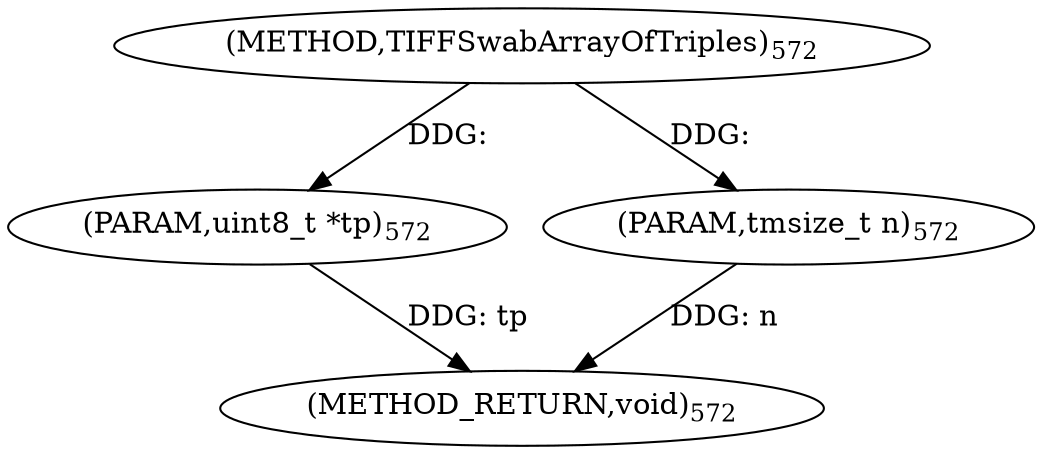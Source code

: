 digraph "TIFFSwabArrayOfTriples" {  
"9230" [label = <(METHOD,TIFFSwabArrayOfTriples)<SUB>572</SUB>> ]
"9233" [label = <(METHOD_RETURN,void)<SUB>572</SUB>> ]
"9231" [label = <(PARAM,uint8_t *tp)<SUB>572</SUB>> ]
"9232" [label = <(PARAM,tmsize_t n)<SUB>572</SUB>> ]
  "9231" -> "9233"  [ label = "DDG: tp"] 
  "9232" -> "9233"  [ label = "DDG: n"] 
  "9230" -> "9231"  [ label = "DDG: "] 
  "9230" -> "9232"  [ label = "DDG: "] 
}
